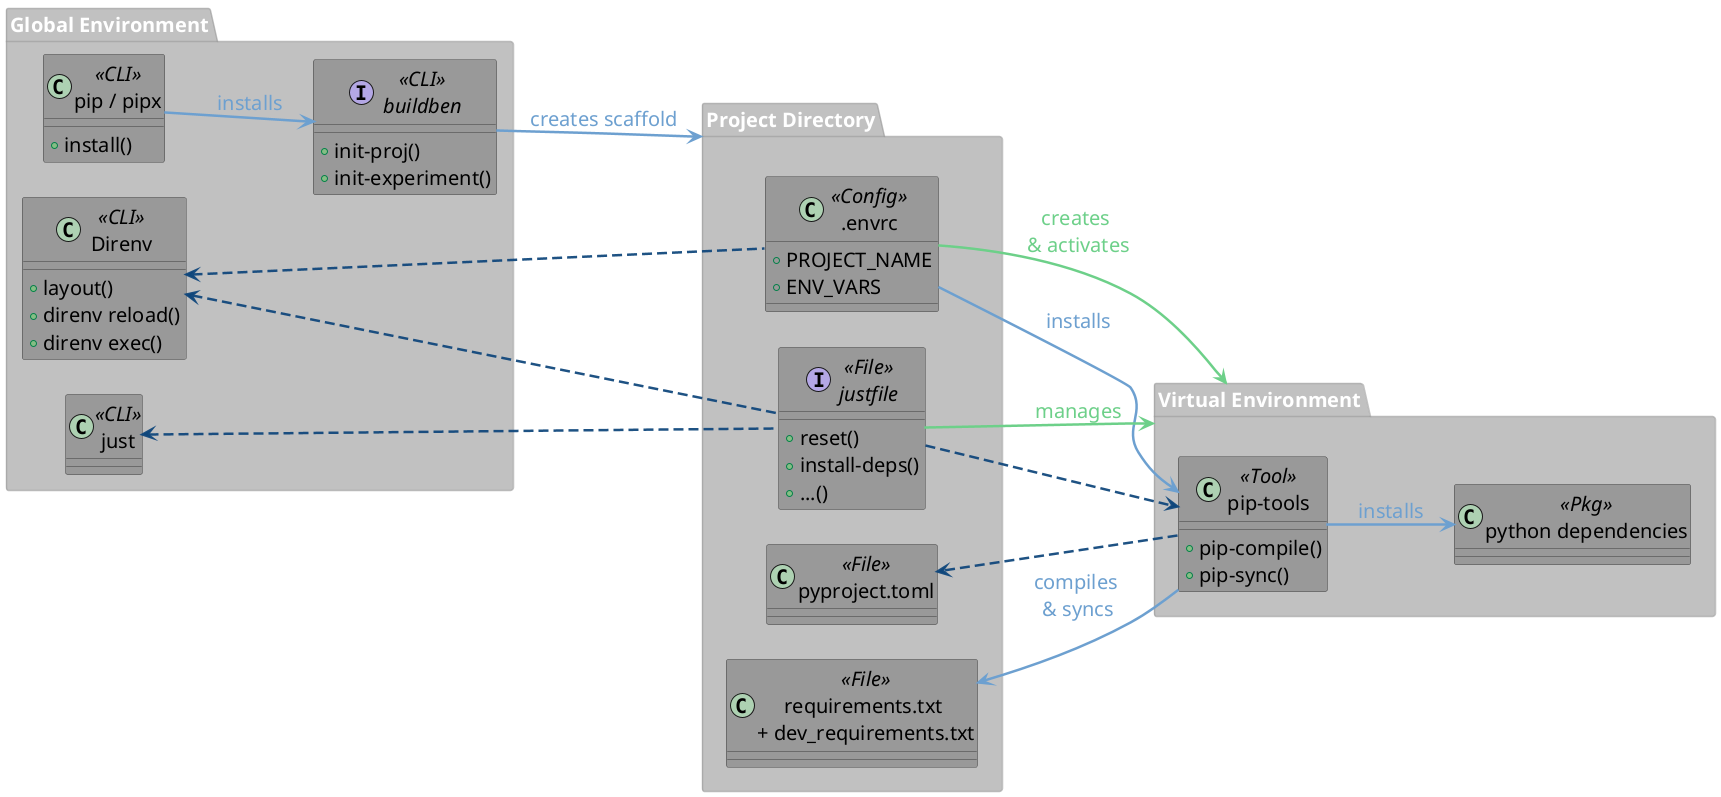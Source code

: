 @startuml
left to right direction
' top to bottom direction

' === Global look & feel =============
skinparam defaultFontSize 20
skinparam BackgroundColor transparent
skinparam package {
    BackgroundColor #99999999
    BorderColor #99999999
    BorderWidth 2
    FontColor   #ffffff
}
skinparam class {
    BackgroundColor #999999
    BorderColor     #00000099
}


' =====================================================================


' === Package: Global Environment =============
package "Global Environment" as GE {
    
    interface "buildben"      as B   <<CLI>>{
        +init-proj()
        +init-experiment()
    }
    class "pip / pipx"    as PIP <<CLI>>{
        +install()
    }
    
    class "just"          as J   <<CLI>>
    class "Direnv"        as D   <<CLI>>{
        +layout()
        +direnv reload()
        +direnv exec()
    }
    
}

' === Package: Project Directory =============
package "Project Directory" as PDIR {
    
    class "pyproject.toml"                          as PPRT <<File>>
    
    interface "justfile"                                as JF  <<File>> {
        +reset()
        +install-deps()
        +...()
    }
    
    class ".envrc"                                  as ERC  <<Config>>{
        +PROJECT_NAME
        +ENV_VARS
    }
    
    class "requirements.txt \n+ dev_requirements.txt" as RE   <<File>>
}

' === Package: Virtual Environment =============
package "Virtual Environment" as VENV {
    class "pip-tools"               as PT  <<Tool>>{
        +pip-compile()
        +pip-sync()
    }
    class "python dependencies"     as PD  <<Pkg>>
    ' VE o-- PD : contains
}


' ============================================================

' === Straight Arrows =============

<style>
arrow {
    LineColor #6da0d0
    FontColor #6da0d0
    LineThickness 2.5
    
    ' !! Not Working
    .test {
        LineColor #b35e5e
    }
}
</style>

' PT --> PD <<test>> : installs 
PT --> PD : installs
PIP --> B : installs 
B --> PDIR   : creates scaffold
ERC --> PT     : installs 
PT  --> RE     : compiles \n& syncs


' === SPecial Straight Arrows =============
<style>
arrow {
    LineColor #6dd089
    FontColor #6dd089

}
</style>

ERC --> VENV     : creates \n& activates
JF --> VENV : manages


' === Dependencies =============

<style>
arrow {
    LineStyle 10-5
    LineColor #0e467bee
    FontColor #0e467bee
}
</style>


D   <-- ERC 
J   <-- JF     
D   <-- JF     

JF  --> PT     
PT --> PPRT

' ERC -left-  JF     : interacts
' PPRT ..> PT    : read by
@enduml